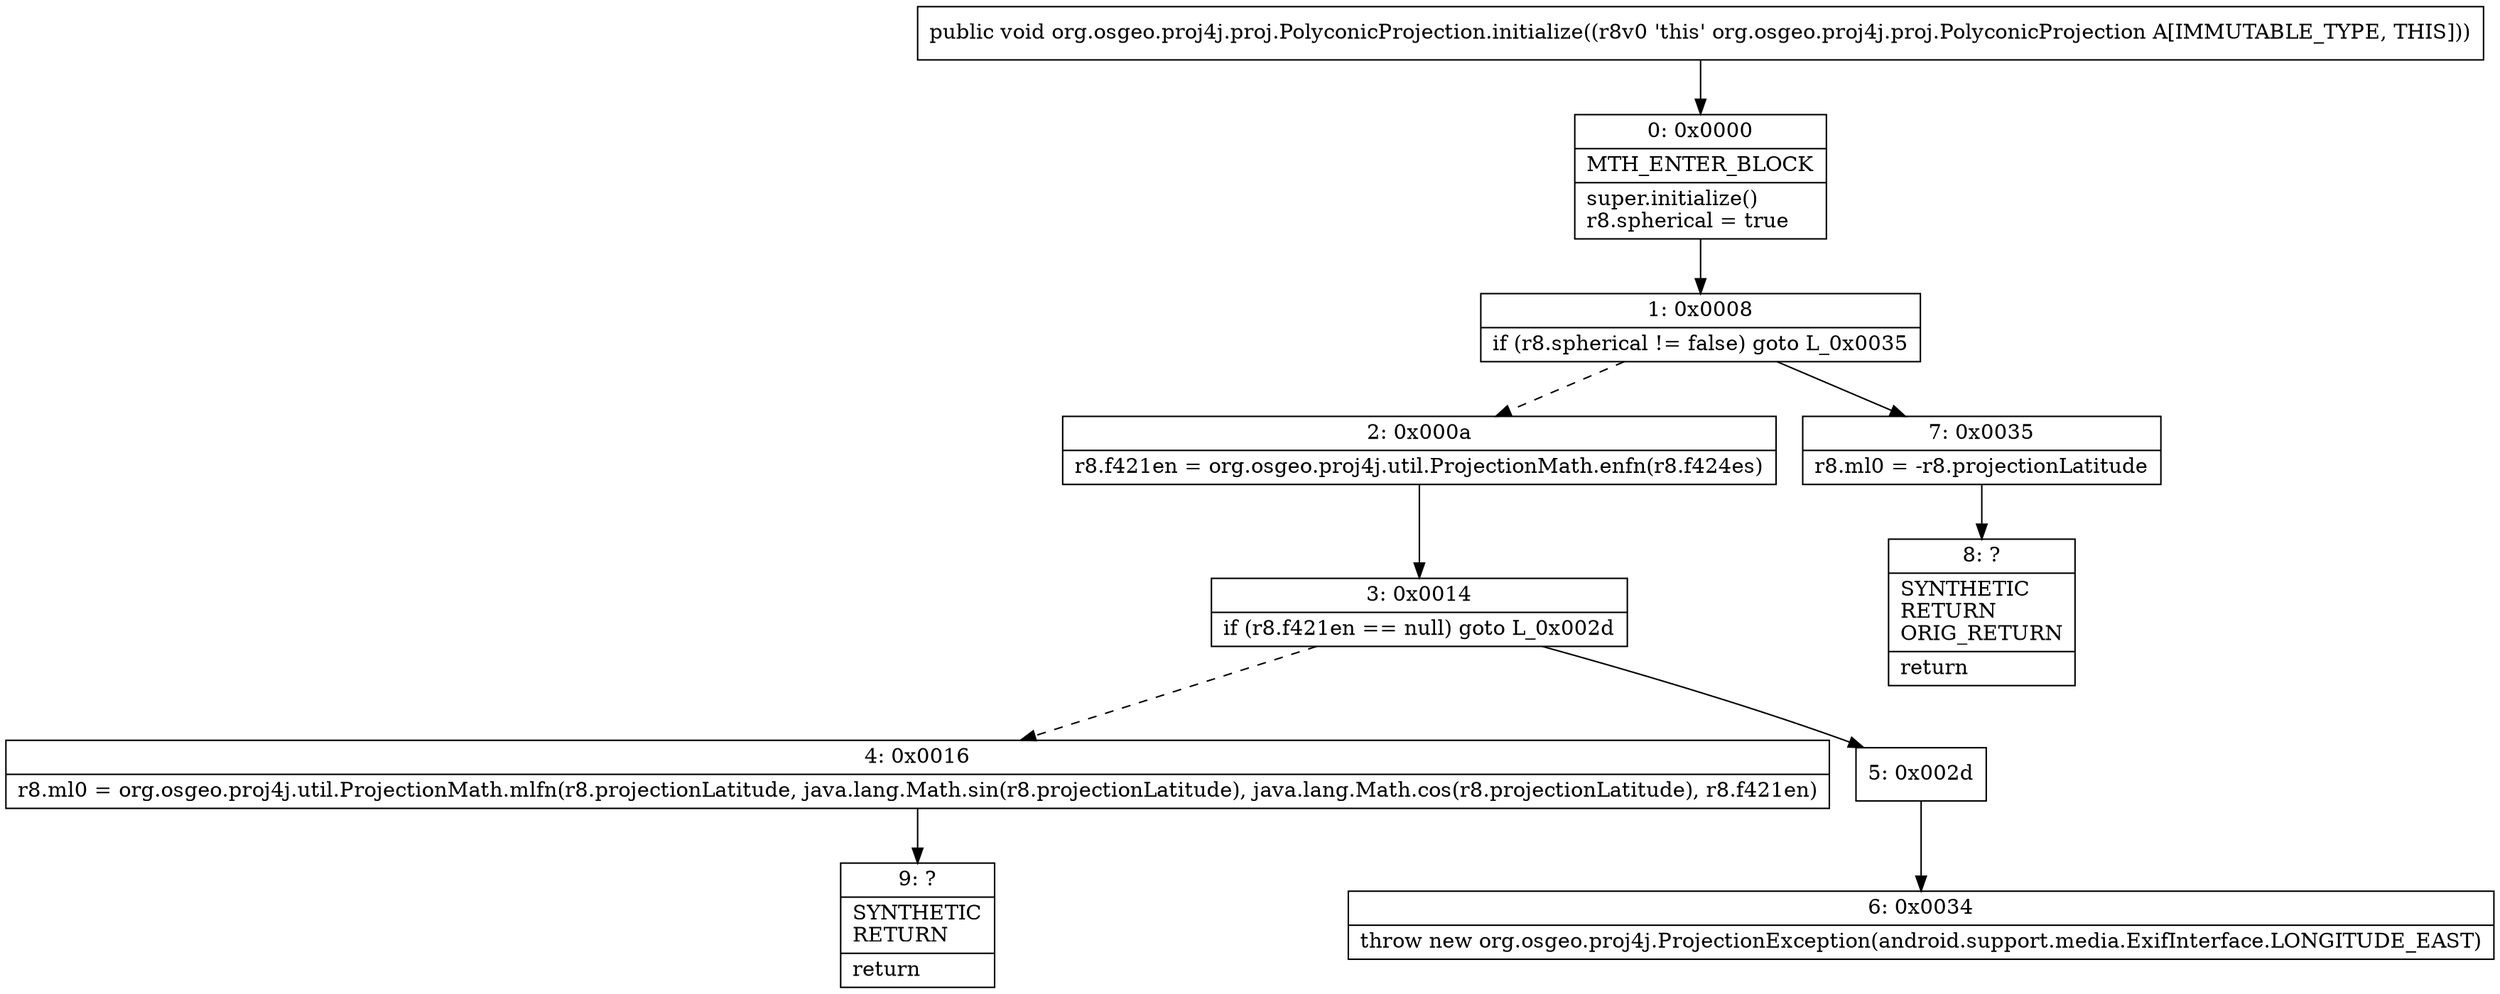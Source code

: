digraph "CFG fororg.osgeo.proj4j.proj.PolyconicProjection.initialize()V" {
Node_0 [shape=record,label="{0\:\ 0x0000|MTH_ENTER_BLOCK\l|super.initialize()\lr8.spherical = true\l}"];
Node_1 [shape=record,label="{1\:\ 0x0008|if (r8.spherical != false) goto L_0x0035\l}"];
Node_2 [shape=record,label="{2\:\ 0x000a|r8.f421en = org.osgeo.proj4j.util.ProjectionMath.enfn(r8.f424es)\l}"];
Node_3 [shape=record,label="{3\:\ 0x0014|if (r8.f421en == null) goto L_0x002d\l}"];
Node_4 [shape=record,label="{4\:\ 0x0016|r8.ml0 = org.osgeo.proj4j.util.ProjectionMath.mlfn(r8.projectionLatitude, java.lang.Math.sin(r8.projectionLatitude), java.lang.Math.cos(r8.projectionLatitude), r8.f421en)\l}"];
Node_5 [shape=record,label="{5\:\ 0x002d}"];
Node_6 [shape=record,label="{6\:\ 0x0034|throw new org.osgeo.proj4j.ProjectionException(android.support.media.ExifInterface.LONGITUDE_EAST)\l}"];
Node_7 [shape=record,label="{7\:\ 0x0035|r8.ml0 = \-r8.projectionLatitude\l}"];
Node_8 [shape=record,label="{8\:\ ?|SYNTHETIC\lRETURN\lORIG_RETURN\l|return\l}"];
Node_9 [shape=record,label="{9\:\ ?|SYNTHETIC\lRETURN\l|return\l}"];
MethodNode[shape=record,label="{public void org.osgeo.proj4j.proj.PolyconicProjection.initialize((r8v0 'this' org.osgeo.proj4j.proj.PolyconicProjection A[IMMUTABLE_TYPE, THIS])) }"];
MethodNode -> Node_0;
Node_0 -> Node_1;
Node_1 -> Node_2[style=dashed];
Node_1 -> Node_7;
Node_2 -> Node_3;
Node_3 -> Node_4[style=dashed];
Node_3 -> Node_5;
Node_4 -> Node_9;
Node_5 -> Node_6;
Node_7 -> Node_8;
}


